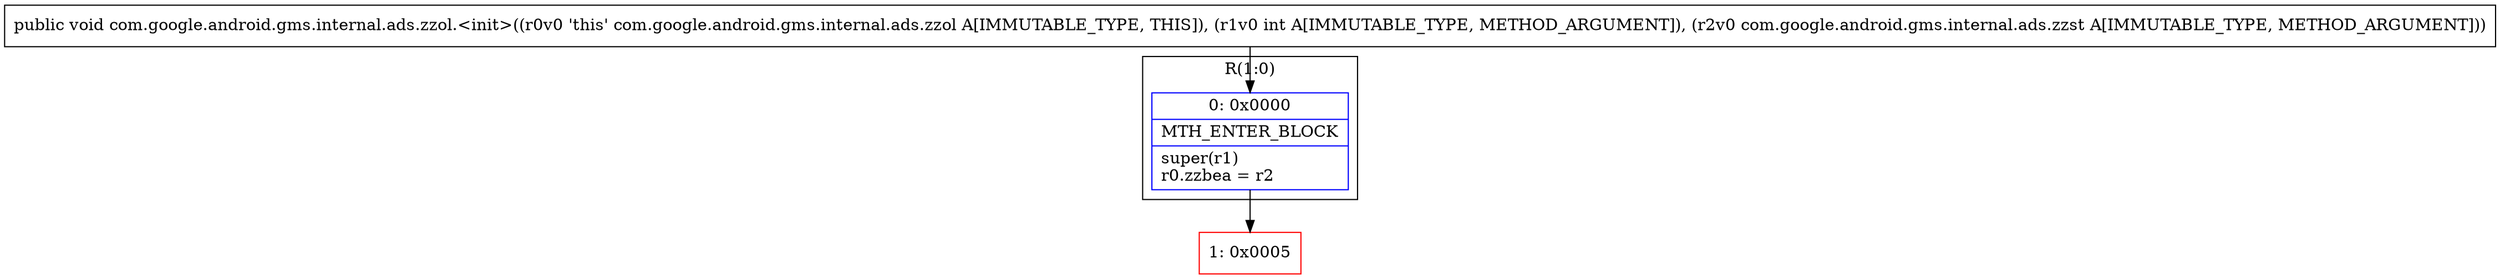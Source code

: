 digraph "CFG forcom.google.android.gms.internal.ads.zzol.\<init\>(ILcom\/google\/android\/gms\/internal\/ads\/zzst;)V" {
subgraph cluster_Region_1628240719 {
label = "R(1:0)";
node [shape=record,color=blue];
Node_0 [shape=record,label="{0\:\ 0x0000|MTH_ENTER_BLOCK\l|super(r1)\lr0.zzbea = r2\l}"];
}
Node_1 [shape=record,color=red,label="{1\:\ 0x0005}"];
MethodNode[shape=record,label="{public void com.google.android.gms.internal.ads.zzol.\<init\>((r0v0 'this' com.google.android.gms.internal.ads.zzol A[IMMUTABLE_TYPE, THIS]), (r1v0 int A[IMMUTABLE_TYPE, METHOD_ARGUMENT]), (r2v0 com.google.android.gms.internal.ads.zzst A[IMMUTABLE_TYPE, METHOD_ARGUMENT])) }"];
MethodNode -> Node_0;
Node_0 -> Node_1;
}

